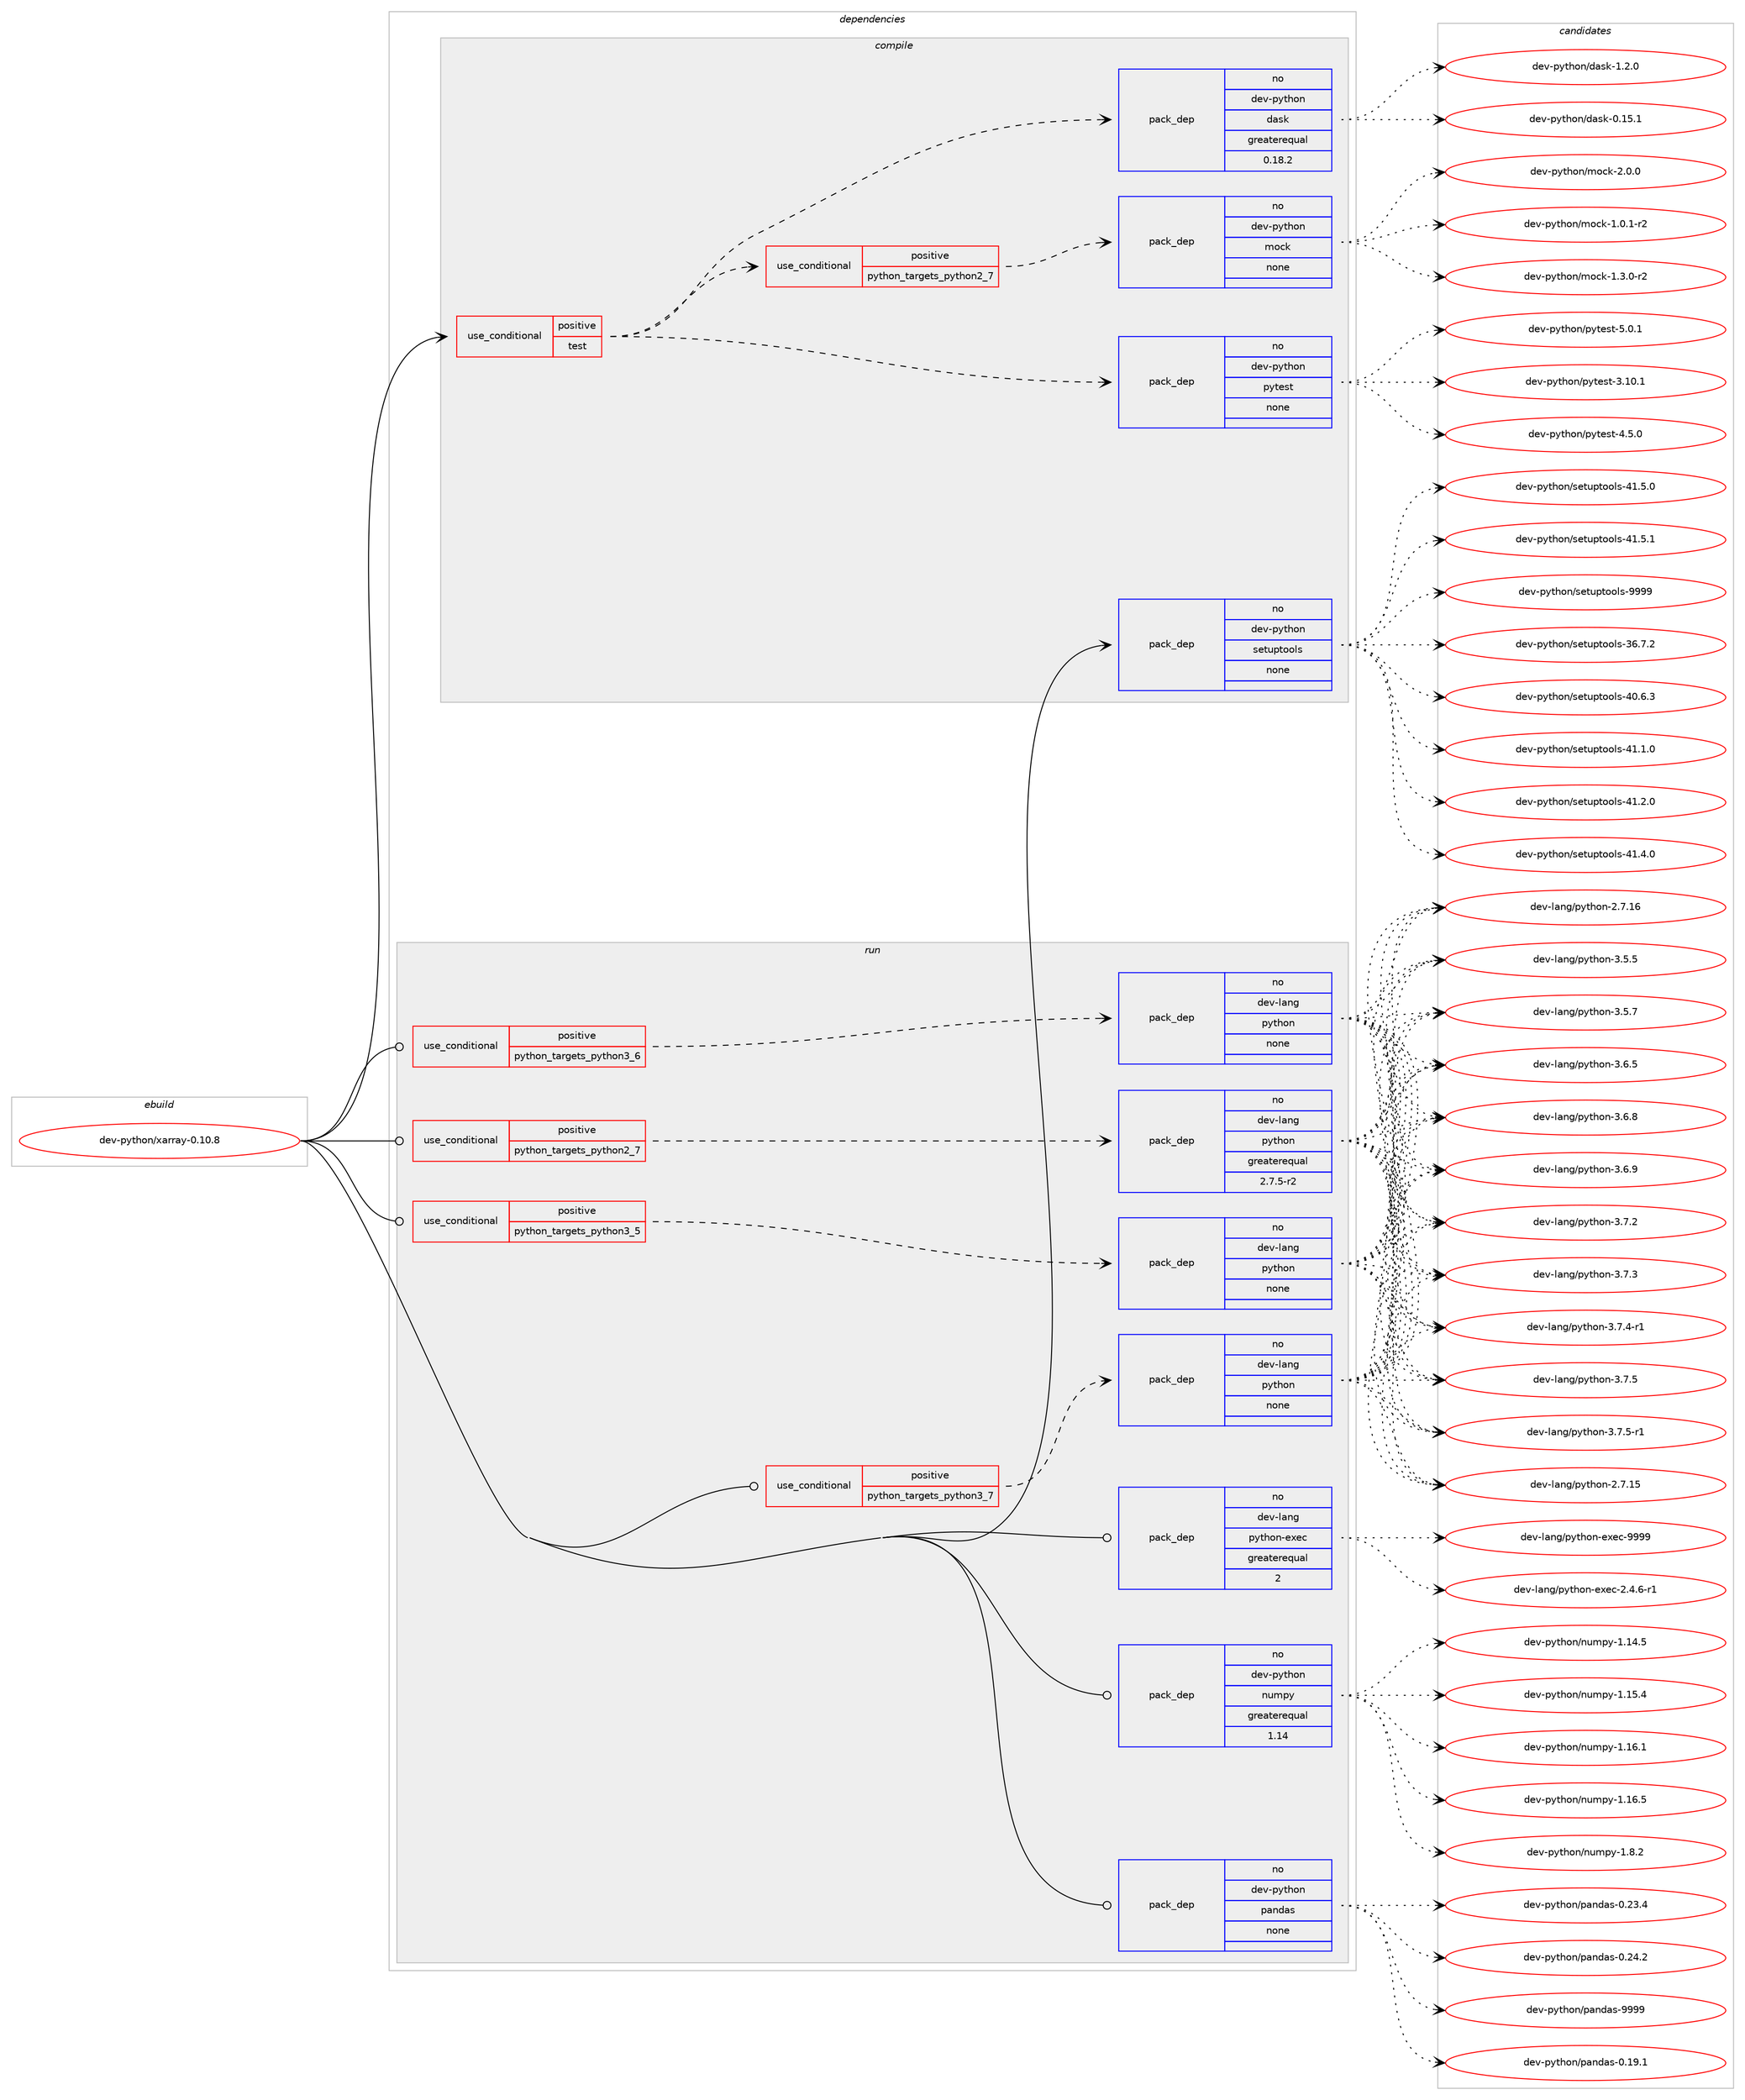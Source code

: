 digraph prolog {

# *************
# Graph options
# *************

newrank=true;
concentrate=true;
compound=true;
graph [rankdir=LR,fontname=Helvetica,fontsize=10,ranksep=1.5];#, ranksep=2.5, nodesep=0.2];
edge  [arrowhead=vee];
node  [fontname=Helvetica,fontsize=10];

# **********
# The ebuild
# **********

subgraph cluster_leftcol {
color=gray;
rank=same;
label=<<i>ebuild</i>>;
id [label="dev-python/xarray-0.10.8", color=red, width=4, href="../dev-python/xarray-0.10.8.svg"];
}

# ****************
# The dependencies
# ****************

subgraph cluster_midcol {
color=gray;
label=<<i>dependencies</i>>;
subgraph cluster_compile {
fillcolor="#eeeeee";
style=filled;
label=<<i>compile</i>>;
subgraph cond151629 {
dependency644437 [label=<<TABLE BORDER="0" CELLBORDER="1" CELLSPACING="0" CELLPADDING="4"><TR><TD ROWSPAN="3" CELLPADDING="10">use_conditional</TD></TR><TR><TD>positive</TD></TR><TR><TD>test</TD></TR></TABLE>>, shape=none, color=red];
subgraph pack480919 {
dependency644438 [label=<<TABLE BORDER="0" CELLBORDER="1" CELLSPACING="0" CELLPADDING="4" WIDTH="220"><TR><TD ROWSPAN="6" CELLPADDING="30">pack_dep</TD></TR><TR><TD WIDTH="110">no</TD></TR><TR><TD>dev-python</TD></TR><TR><TD>dask</TD></TR><TR><TD>greaterequal</TD></TR><TR><TD>0.18.2</TD></TR></TABLE>>, shape=none, color=blue];
}
dependency644437:e -> dependency644438:w [weight=20,style="dashed",arrowhead="vee"];
subgraph pack480920 {
dependency644439 [label=<<TABLE BORDER="0" CELLBORDER="1" CELLSPACING="0" CELLPADDING="4" WIDTH="220"><TR><TD ROWSPAN="6" CELLPADDING="30">pack_dep</TD></TR><TR><TD WIDTH="110">no</TD></TR><TR><TD>dev-python</TD></TR><TR><TD>pytest</TD></TR><TR><TD>none</TD></TR><TR><TD></TD></TR></TABLE>>, shape=none, color=blue];
}
dependency644437:e -> dependency644439:w [weight=20,style="dashed",arrowhead="vee"];
subgraph cond151630 {
dependency644440 [label=<<TABLE BORDER="0" CELLBORDER="1" CELLSPACING="0" CELLPADDING="4"><TR><TD ROWSPAN="3" CELLPADDING="10">use_conditional</TD></TR><TR><TD>positive</TD></TR><TR><TD>python_targets_python2_7</TD></TR></TABLE>>, shape=none, color=red];
subgraph pack480921 {
dependency644441 [label=<<TABLE BORDER="0" CELLBORDER="1" CELLSPACING="0" CELLPADDING="4" WIDTH="220"><TR><TD ROWSPAN="6" CELLPADDING="30">pack_dep</TD></TR><TR><TD WIDTH="110">no</TD></TR><TR><TD>dev-python</TD></TR><TR><TD>mock</TD></TR><TR><TD>none</TD></TR><TR><TD></TD></TR></TABLE>>, shape=none, color=blue];
}
dependency644440:e -> dependency644441:w [weight=20,style="dashed",arrowhead="vee"];
}
dependency644437:e -> dependency644440:w [weight=20,style="dashed",arrowhead="vee"];
}
id:e -> dependency644437:w [weight=20,style="solid",arrowhead="vee"];
subgraph pack480922 {
dependency644442 [label=<<TABLE BORDER="0" CELLBORDER="1" CELLSPACING="0" CELLPADDING="4" WIDTH="220"><TR><TD ROWSPAN="6" CELLPADDING="30">pack_dep</TD></TR><TR><TD WIDTH="110">no</TD></TR><TR><TD>dev-python</TD></TR><TR><TD>setuptools</TD></TR><TR><TD>none</TD></TR><TR><TD></TD></TR></TABLE>>, shape=none, color=blue];
}
id:e -> dependency644442:w [weight=20,style="solid",arrowhead="vee"];
}
subgraph cluster_compileandrun {
fillcolor="#eeeeee";
style=filled;
label=<<i>compile and run</i>>;
}
subgraph cluster_run {
fillcolor="#eeeeee";
style=filled;
label=<<i>run</i>>;
subgraph cond151631 {
dependency644443 [label=<<TABLE BORDER="0" CELLBORDER="1" CELLSPACING="0" CELLPADDING="4"><TR><TD ROWSPAN="3" CELLPADDING="10">use_conditional</TD></TR><TR><TD>positive</TD></TR><TR><TD>python_targets_python2_7</TD></TR></TABLE>>, shape=none, color=red];
subgraph pack480923 {
dependency644444 [label=<<TABLE BORDER="0" CELLBORDER="1" CELLSPACING="0" CELLPADDING="4" WIDTH="220"><TR><TD ROWSPAN="6" CELLPADDING="30">pack_dep</TD></TR><TR><TD WIDTH="110">no</TD></TR><TR><TD>dev-lang</TD></TR><TR><TD>python</TD></TR><TR><TD>greaterequal</TD></TR><TR><TD>2.7.5-r2</TD></TR></TABLE>>, shape=none, color=blue];
}
dependency644443:e -> dependency644444:w [weight=20,style="dashed",arrowhead="vee"];
}
id:e -> dependency644443:w [weight=20,style="solid",arrowhead="odot"];
subgraph cond151632 {
dependency644445 [label=<<TABLE BORDER="0" CELLBORDER="1" CELLSPACING="0" CELLPADDING="4"><TR><TD ROWSPAN="3" CELLPADDING="10">use_conditional</TD></TR><TR><TD>positive</TD></TR><TR><TD>python_targets_python3_5</TD></TR></TABLE>>, shape=none, color=red];
subgraph pack480924 {
dependency644446 [label=<<TABLE BORDER="0" CELLBORDER="1" CELLSPACING="0" CELLPADDING="4" WIDTH="220"><TR><TD ROWSPAN="6" CELLPADDING="30">pack_dep</TD></TR><TR><TD WIDTH="110">no</TD></TR><TR><TD>dev-lang</TD></TR><TR><TD>python</TD></TR><TR><TD>none</TD></TR><TR><TD></TD></TR></TABLE>>, shape=none, color=blue];
}
dependency644445:e -> dependency644446:w [weight=20,style="dashed",arrowhead="vee"];
}
id:e -> dependency644445:w [weight=20,style="solid",arrowhead="odot"];
subgraph cond151633 {
dependency644447 [label=<<TABLE BORDER="0" CELLBORDER="1" CELLSPACING="0" CELLPADDING="4"><TR><TD ROWSPAN="3" CELLPADDING="10">use_conditional</TD></TR><TR><TD>positive</TD></TR><TR><TD>python_targets_python3_6</TD></TR></TABLE>>, shape=none, color=red];
subgraph pack480925 {
dependency644448 [label=<<TABLE BORDER="0" CELLBORDER="1" CELLSPACING="0" CELLPADDING="4" WIDTH="220"><TR><TD ROWSPAN="6" CELLPADDING="30">pack_dep</TD></TR><TR><TD WIDTH="110">no</TD></TR><TR><TD>dev-lang</TD></TR><TR><TD>python</TD></TR><TR><TD>none</TD></TR><TR><TD></TD></TR></TABLE>>, shape=none, color=blue];
}
dependency644447:e -> dependency644448:w [weight=20,style="dashed",arrowhead="vee"];
}
id:e -> dependency644447:w [weight=20,style="solid",arrowhead="odot"];
subgraph cond151634 {
dependency644449 [label=<<TABLE BORDER="0" CELLBORDER="1" CELLSPACING="0" CELLPADDING="4"><TR><TD ROWSPAN="3" CELLPADDING="10">use_conditional</TD></TR><TR><TD>positive</TD></TR><TR><TD>python_targets_python3_7</TD></TR></TABLE>>, shape=none, color=red];
subgraph pack480926 {
dependency644450 [label=<<TABLE BORDER="0" CELLBORDER="1" CELLSPACING="0" CELLPADDING="4" WIDTH="220"><TR><TD ROWSPAN="6" CELLPADDING="30">pack_dep</TD></TR><TR><TD WIDTH="110">no</TD></TR><TR><TD>dev-lang</TD></TR><TR><TD>python</TD></TR><TR><TD>none</TD></TR><TR><TD></TD></TR></TABLE>>, shape=none, color=blue];
}
dependency644449:e -> dependency644450:w [weight=20,style="dashed",arrowhead="vee"];
}
id:e -> dependency644449:w [weight=20,style="solid",arrowhead="odot"];
subgraph pack480927 {
dependency644451 [label=<<TABLE BORDER="0" CELLBORDER="1" CELLSPACING="0" CELLPADDING="4" WIDTH="220"><TR><TD ROWSPAN="6" CELLPADDING="30">pack_dep</TD></TR><TR><TD WIDTH="110">no</TD></TR><TR><TD>dev-lang</TD></TR><TR><TD>python-exec</TD></TR><TR><TD>greaterequal</TD></TR><TR><TD>2</TD></TR></TABLE>>, shape=none, color=blue];
}
id:e -> dependency644451:w [weight=20,style="solid",arrowhead="odot"];
subgraph pack480928 {
dependency644452 [label=<<TABLE BORDER="0" CELLBORDER="1" CELLSPACING="0" CELLPADDING="4" WIDTH="220"><TR><TD ROWSPAN="6" CELLPADDING="30">pack_dep</TD></TR><TR><TD WIDTH="110">no</TD></TR><TR><TD>dev-python</TD></TR><TR><TD>numpy</TD></TR><TR><TD>greaterequal</TD></TR><TR><TD>1.14</TD></TR></TABLE>>, shape=none, color=blue];
}
id:e -> dependency644452:w [weight=20,style="solid",arrowhead="odot"];
subgraph pack480929 {
dependency644453 [label=<<TABLE BORDER="0" CELLBORDER="1" CELLSPACING="0" CELLPADDING="4" WIDTH="220"><TR><TD ROWSPAN="6" CELLPADDING="30">pack_dep</TD></TR><TR><TD WIDTH="110">no</TD></TR><TR><TD>dev-python</TD></TR><TR><TD>pandas</TD></TR><TR><TD>none</TD></TR><TR><TD></TD></TR></TABLE>>, shape=none, color=blue];
}
id:e -> dependency644453:w [weight=20,style="solid",arrowhead="odot"];
}
}

# **************
# The candidates
# **************

subgraph cluster_choices {
rank=same;
color=gray;
label=<<i>candidates</i>>;

subgraph choice480919 {
color=black;
nodesep=1;
choice10010111845112121116104111110471009711510745484649534649 [label="dev-python/dask-0.15.1", color=red, width=4,href="../dev-python/dask-0.15.1.svg"];
choice100101118451121211161041111104710097115107454946504648 [label="dev-python/dask-1.2.0", color=red, width=4,href="../dev-python/dask-1.2.0.svg"];
dependency644438:e -> choice10010111845112121116104111110471009711510745484649534649:w [style=dotted,weight="100"];
dependency644438:e -> choice100101118451121211161041111104710097115107454946504648:w [style=dotted,weight="100"];
}
subgraph choice480920 {
color=black;
nodesep=1;
choice100101118451121211161041111104711212111610111511645514649484649 [label="dev-python/pytest-3.10.1", color=red, width=4,href="../dev-python/pytest-3.10.1.svg"];
choice1001011184511212111610411111047112121116101115116455246534648 [label="dev-python/pytest-4.5.0", color=red, width=4,href="../dev-python/pytest-4.5.0.svg"];
choice1001011184511212111610411111047112121116101115116455346484649 [label="dev-python/pytest-5.0.1", color=red, width=4,href="../dev-python/pytest-5.0.1.svg"];
dependency644439:e -> choice100101118451121211161041111104711212111610111511645514649484649:w [style=dotted,weight="100"];
dependency644439:e -> choice1001011184511212111610411111047112121116101115116455246534648:w [style=dotted,weight="100"];
dependency644439:e -> choice1001011184511212111610411111047112121116101115116455346484649:w [style=dotted,weight="100"];
}
subgraph choice480921 {
color=black;
nodesep=1;
choice1001011184511212111610411111047109111991074549464846494511450 [label="dev-python/mock-1.0.1-r2", color=red, width=4,href="../dev-python/mock-1.0.1-r2.svg"];
choice1001011184511212111610411111047109111991074549465146484511450 [label="dev-python/mock-1.3.0-r2", color=red, width=4,href="../dev-python/mock-1.3.0-r2.svg"];
choice100101118451121211161041111104710911199107455046484648 [label="dev-python/mock-2.0.0", color=red, width=4,href="../dev-python/mock-2.0.0.svg"];
dependency644441:e -> choice1001011184511212111610411111047109111991074549464846494511450:w [style=dotted,weight="100"];
dependency644441:e -> choice1001011184511212111610411111047109111991074549465146484511450:w [style=dotted,weight="100"];
dependency644441:e -> choice100101118451121211161041111104710911199107455046484648:w [style=dotted,weight="100"];
}
subgraph choice480922 {
color=black;
nodesep=1;
choice100101118451121211161041111104711510111611711211611111110811545515446554650 [label="dev-python/setuptools-36.7.2", color=red, width=4,href="../dev-python/setuptools-36.7.2.svg"];
choice100101118451121211161041111104711510111611711211611111110811545524846544651 [label="dev-python/setuptools-40.6.3", color=red, width=4,href="../dev-python/setuptools-40.6.3.svg"];
choice100101118451121211161041111104711510111611711211611111110811545524946494648 [label="dev-python/setuptools-41.1.0", color=red, width=4,href="../dev-python/setuptools-41.1.0.svg"];
choice100101118451121211161041111104711510111611711211611111110811545524946504648 [label="dev-python/setuptools-41.2.0", color=red, width=4,href="../dev-python/setuptools-41.2.0.svg"];
choice100101118451121211161041111104711510111611711211611111110811545524946524648 [label="dev-python/setuptools-41.4.0", color=red, width=4,href="../dev-python/setuptools-41.4.0.svg"];
choice100101118451121211161041111104711510111611711211611111110811545524946534648 [label="dev-python/setuptools-41.5.0", color=red, width=4,href="../dev-python/setuptools-41.5.0.svg"];
choice100101118451121211161041111104711510111611711211611111110811545524946534649 [label="dev-python/setuptools-41.5.1", color=red, width=4,href="../dev-python/setuptools-41.5.1.svg"];
choice10010111845112121116104111110471151011161171121161111111081154557575757 [label="dev-python/setuptools-9999", color=red, width=4,href="../dev-python/setuptools-9999.svg"];
dependency644442:e -> choice100101118451121211161041111104711510111611711211611111110811545515446554650:w [style=dotted,weight="100"];
dependency644442:e -> choice100101118451121211161041111104711510111611711211611111110811545524846544651:w [style=dotted,weight="100"];
dependency644442:e -> choice100101118451121211161041111104711510111611711211611111110811545524946494648:w [style=dotted,weight="100"];
dependency644442:e -> choice100101118451121211161041111104711510111611711211611111110811545524946504648:w [style=dotted,weight="100"];
dependency644442:e -> choice100101118451121211161041111104711510111611711211611111110811545524946524648:w [style=dotted,weight="100"];
dependency644442:e -> choice100101118451121211161041111104711510111611711211611111110811545524946534648:w [style=dotted,weight="100"];
dependency644442:e -> choice100101118451121211161041111104711510111611711211611111110811545524946534649:w [style=dotted,weight="100"];
dependency644442:e -> choice10010111845112121116104111110471151011161171121161111111081154557575757:w [style=dotted,weight="100"];
}
subgraph choice480923 {
color=black;
nodesep=1;
choice10010111845108971101034711212111610411111045504655464953 [label="dev-lang/python-2.7.15", color=red, width=4,href="../dev-lang/python-2.7.15.svg"];
choice10010111845108971101034711212111610411111045504655464954 [label="dev-lang/python-2.7.16", color=red, width=4,href="../dev-lang/python-2.7.16.svg"];
choice100101118451089711010347112121116104111110455146534653 [label="dev-lang/python-3.5.5", color=red, width=4,href="../dev-lang/python-3.5.5.svg"];
choice100101118451089711010347112121116104111110455146534655 [label="dev-lang/python-3.5.7", color=red, width=4,href="../dev-lang/python-3.5.7.svg"];
choice100101118451089711010347112121116104111110455146544653 [label="dev-lang/python-3.6.5", color=red, width=4,href="../dev-lang/python-3.6.5.svg"];
choice100101118451089711010347112121116104111110455146544656 [label="dev-lang/python-3.6.8", color=red, width=4,href="../dev-lang/python-3.6.8.svg"];
choice100101118451089711010347112121116104111110455146544657 [label="dev-lang/python-3.6.9", color=red, width=4,href="../dev-lang/python-3.6.9.svg"];
choice100101118451089711010347112121116104111110455146554650 [label="dev-lang/python-3.7.2", color=red, width=4,href="../dev-lang/python-3.7.2.svg"];
choice100101118451089711010347112121116104111110455146554651 [label="dev-lang/python-3.7.3", color=red, width=4,href="../dev-lang/python-3.7.3.svg"];
choice1001011184510897110103471121211161041111104551465546524511449 [label="dev-lang/python-3.7.4-r1", color=red, width=4,href="../dev-lang/python-3.7.4-r1.svg"];
choice100101118451089711010347112121116104111110455146554653 [label="dev-lang/python-3.7.5", color=red, width=4,href="../dev-lang/python-3.7.5.svg"];
choice1001011184510897110103471121211161041111104551465546534511449 [label="dev-lang/python-3.7.5-r1", color=red, width=4,href="../dev-lang/python-3.7.5-r1.svg"];
dependency644444:e -> choice10010111845108971101034711212111610411111045504655464953:w [style=dotted,weight="100"];
dependency644444:e -> choice10010111845108971101034711212111610411111045504655464954:w [style=dotted,weight="100"];
dependency644444:e -> choice100101118451089711010347112121116104111110455146534653:w [style=dotted,weight="100"];
dependency644444:e -> choice100101118451089711010347112121116104111110455146534655:w [style=dotted,weight="100"];
dependency644444:e -> choice100101118451089711010347112121116104111110455146544653:w [style=dotted,weight="100"];
dependency644444:e -> choice100101118451089711010347112121116104111110455146544656:w [style=dotted,weight="100"];
dependency644444:e -> choice100101118451089711010347112121116104111110455146544657:w [style=dotted,weight="100"];
dependency644444:e -> choice100101118451089711010347112121116104111110455146554650:w [style=dotted,weight="100"];
dependency644444:e -> choice100101118451089711010347112121116104111110455146554651:w [style=dotted,weight="100"];
dependency644444:e -> choice1001011184510897110103471121211161041111104551465546524511449:w [style=dotted,weight="100"];
dependency644444:e -> choice100101118451089711010347112121116104111110455146554653:w [style=dotted,weight="100"];
dependency644444:e -> choice1001011184510897110103471121211161041111104551465546534511449:w [style=dotted,weight="100"];
}
subgraph choice480924 {
color=black;
nodesep=1;
choice10010111845108971101034711212111610411111045504655464953 [label="dev-lang/python-2.7.15", color=red, width=4,href="../dev-lang/python-2.7.15.svg"];
choice10010111845108971101034711212111610411111045504655464954 [label="dev-lang/python-2.7.16", color=red, width=4,href="../dev-lang/python-2.7.16.svg"];
choice100101118451089711010347112121116104111110455146534653 [label="dev-lang/python-3.5.5", color=red, width=4,href="../dev-lang/python-3.5.5.svg"];
choice100101118451089711010347112121116104111110455146534655 [label="dev-lang/python-3.5.7", color=red, width=4,href="../dev-lang/python-3.5.7.svg"];
choice100101118451089711010347112121116104111110455146544653 [label="dev-lang/python-3.6.5", color=red, width=4,href="../dev-lang/python-3.6.5.svg"];
choice100101118451089711010347112121116104111110455146544656 [label="dev-lang/python-3.6.8", color=red, width=4,href="../dev-lang/python-3.6.8.svg"];
choice100101118451089711010347112121116104111110455146544657 [label="dev-lang/python-3.6.9", color=red, width=4,href="../dev-lang/python-3.6.9.svg"];
choice100101118451089711010347112121116104111110455146554650 [label="dev-lang/python-3.7.2", color=red, width=4,href="../dev-lang/python-3.7.2.svg"];
choice100101118451089711010347112121116104111110455146554651 [label="dev-lang/python-3.7.3", color=red, width=4,href="../dev-lang/python-3.7.3.svg"];
choice1001011184510897110103471121211161041111104551465546524511449 [label="dev-lang/python-3.7.4-r1", color=red, width=4,href="../dev-lang/python-3.7.4-r1.svg"];
choice100101118451089711010347112121116104111110455146554653 [label="dev-lang/python-3.7.5", color=red, width=4,href="../dev-lang/python-3.7.5.svg"];
choice1001011184510897110103471121211161041111104551465546534511449 [label="dev-lang/python-3.7.5-r1", color=red, width=4,href="../dev-lang/python-3.7.5-r1.svg"];
dependency644446:e -> choice10010111845108971101034711212111610411111045504655464953:w [style=dotted,weight="100"];
dependency644446:e -> choice10010111845108971101034711212111610411111045504655464954:w [style=dotted,weight="100"];
dependency644446:e -> choice100101118451089711010347112121116104111110455146534653:w [style=dotted,weight="100"];
dependency644446:e -> choice100101118451089711010347112121116104111110455146534655:w [style=dotted,weight="100"];
dependency644446:e -> choice100101118451089711010347112121116104111110455146544653:w [style=dotted,weight="100"];
dependency644446:e -> choice100101118451089711010347112121116104111110455146544656:w [style=dotted,weight="100"];
dependency644446:e -> choice100101118451089711010347112121116104111110455146544657:w [style=dotted,weight="100"];
dependency644446:e -> choice100101118451089711010347112121116104111110455146554650:w [style=dotted,weight="100"];
dependency644446:e -> choice100101118451089711010347112121116104111110455146554651:w [style=dotted,weight="100"];
dependency644446:e -> choice1001011184510897110103471121211161041111104551465546524511449:w [style=dotted,weight="100"];
dependency644446:e -> choice100101118451089711010347112121116104111110455146554653:w [style=dotted,weight="100"];
dependency644446:e -> choice1001011184510897110103471121211161041111104551465546534511449:w [style=dotted,weight="100"];
}
subgraph choice480925 {
color=black;
nodesep=1;
choice10010111845108971101034711212111610411111045504655464953 [label="dev-lang/python-2.7.15", color=red, width=4,href="../dev-lang/python-2.7.15.svg"];
choice10010111845108971101034711212111610411111045504655464954 [label="dev-lang/python-2.7.16", color=red, width=4,href="../dev-lang/python-2.7.16.svg"];
choice100101118451089711010347112121116104111110455146534653 [label="dev-lang/python-3.5.5", color=red, width=4,href="../dev-lang/python-3.5.5.svg"];
choice100101118451089711010347112121116104111110455146534655 [label="dev-lang/python-3.5.7", color=red, width=4,href="../dev-lang/python-3.5.7.svg"];
choice100101118451089711010347112121116104111110455146544653 [label="dev-lang/python-3.6.5", color=red, width=4,href="../dev-lang/python-3.6.5.svg"];
choice100101118451089711010347112121116104111110455146544656 [label="dev-lang/python-3.6.8", color=red, width=4,href="../dev-lang/python-3.6.8.svg"];
choice100101118451089711010347112121116104111110455146544657 [label="dev-lang/python-3.6.9", color=red, width=4,href="../dev-lang/python-3.6.9.svg"];
choice100101118451089711010347112121116104111110455146554650 [label="dev-lang/python-3.7.2", color=red, width=4,href="../dev-lang/python-3.7.2.svg"];
choice100101118451089711010347112121116104111110455146554651 [label="dev-lang/python-3.7.3", color=red, width=4,href="../dev-lang/python-3.7.3.svg"];
choice1001011184510897110103471121211161041111104551465546524511449 [label="dev-lang/python-3.7.4-r1", color=red, width=4,href="../dev-lang/python-3.7.4-r1.svg"];
choice100101118451089711010347112121116104111110455146554653 [label="dev-lang/python-3.7.5", color=red, width=4,href="../dev-lang/python-3.7.5.svg"];
choice1001011184510897110103471121211161041111104551465546534511449 [label="dev-lang/python-3.7.5-r1", color=red, width=4,href="../dev-lang/python-3.7.5-r1.svg"];
dependency644448:e -> choice10010111845108971101034711212111610411111045504655464953:w [style=dotted,weight="100"];
dependency644448:e -> choice10010111845108971101034711212111610411111045504655464954:w [style=dotted,weight="100"];
dependency644448:e -> choice100101118451089711010347112121116104111110455146534653:w [style=dotted,weight="100"];
dependency644448:e -> choice100101118451089711010347112121116104111110455146534655:w [style=dotted,weight="100"];
dependency644448:e -> choice100101118451089711010347112121116104111110455146544653:w [style=dotted,weight="100"];
dependency644448:e -> choice100101118451089711010347112121116104111110455146544656:w [style=dotted,weight="100"];
dependency644448:e -> choice100101118451089711010347112121116104111110455146544657:w [style=dotted,weight="100"];
dependency644448:e -> choice100101118451089711010347112121116104111110455146554650:w [style=dotted,weight="100"];
dependency644448:e -> choice100101118451089711010347112121116104111110455146554651:w [style=dotted,weight="100"];
dependency644448:e -> choice1001011184510897110103471121211161041111104551465546524511449:w [style=dotted,weight="100"];
dependency644448:e -> choice100101118451089711010347112121116104111110455146554653:w [style=dotted,weight="100"];
dependency644448:e -> choice1001011184510897110103471121211161041111104551465546534511449:w [style=dotted,weight="100"];
}
subgraph choice480926 {
color=black;
nodesep=1;
choice10010111845108971101034711212111610411111045504655464953 [label="dev-lang/python-2.7.15", color=red, width=4,href="../dev-lang/python-2.7.15.svg"];
choice10010111845108971101034711212111610411111045504655464954 [label="dev-lang/python-2.7.16", color=red, width=4,href="../dev-lang/python-2.7.16.svg"];
choice100101118451089711010347112121116104111110455146534653 [label="dev-lang/python-3.5.5", color=red, width=4,href="../dev-lang/python-3.5.5.svg"];
choice100101118451089711010347112121116104111110455146534655 [label="dev-lang/python-3.5.7", color=red, width=4,href="../dev-lang/python-3.5.7.svg"];
choice100101118451089711010347112121116104111110455146544653 [label="dev-lang/python-3.6.5", color=red, width=4,href="../dev-lang/python-3.6.5.svg"];
choice100101118451089711010347112121116104111110455146544656 [label="dev-lang/python-3.6.8", color=red, width=4,href="../dev-lang/python-3.6.8.svg"];
choice100101118451089711010347112121116104111110455146544657 [label="dev-lang/python-3.6.9", color=red, width=4,href="../dev-lang/python-3.6.9.svg"];
choice100101118451089711010347112121116104111110455146554650 [label="dev-lang/python-3.7.2", color=red, width=4,href="../dev-lang/python-3.7.2.svg"];
choice100101118451089711010347112121116104111110455146554651 [label="dev-lang/python-3.7.3", color=red, width=4,href="../dev-lang/python-3.7.3.svg"];
choice1001011184510897110103471121211161041111104551465546524511449 [label="dev-lang/python-3.7.4-r1", color=red, width=4,href="../dev-lang/python-3.7.4-r1.svg"];
choice100101118451089711010347112121116104111110455146554653 [label="dev-lang/python-3.7.5", color=red, width=4,href="../dev-lang/python-3.7.5.svg"];
choice1001011184510897110103471121211161041111104551465546534511449 [label="dev-lang/python-3.7.5-r1", color=red, width=4,href="../dev-lang/python-3.7.5-r1.svg"];
dependency644450:e -> choice10010111845108971101034711212111610411111045504655464953:w [style=dotted,weight="100"];
dependency644450:e -> choice10010111845108971101034711212111610411111045504655464954:w [style=dotted,weight="100"];
dependency644450:e -> choice100101118451089711010347112121116104111110455146534653:w [style=dotted,weight="100"];
dependency644450:e -> choice100101118451089711010347112121116104111110455146534655:w [style=dotted,weight="100"];
dependency644450:e -> choice100101118451089711010347112121116104111110455146544653:w [style=dotted,weight="100"];
dependency644450:e -> choice100101118451089711010347112121116104111110455146544656:w [style=dotted,weight="100"];
dependency644450:e -> choice100101118451089711010347112121116104111110455146544657:w [style=dotted,weight="100"];
dependency644450:e -> choice100101118451089711010347112121116104111110455146554650:w [style=dotted,weight="100"];
dependency644450:e -> choice100101118451089711010347112121116104111110455146554651:w [style=dotted,weight="100"];
dependency644450:e -> choice1001011184510897110103471121211161041111104551465546524511449:w [style=dotted,weight="100"];
dependency644450:e -> choice100101118451089711010347112121116104111110455146554653:w [style=dotted,weight="100"];
dependency644450:e -> choice1001011184510897110103471121211161041111104551465546534511449:w [style=dotted,weight="100"];
}
subgraph choice480927 {
color=black;
nodesep=1;
choice10010111845108971101034711212111610411111045101120101994550465246544511449 [label="dev-lang/python-exec-2.4.6-r1", color=red, width=4,href="../dev-lang/python-exec-2.4.6-r1.svg"];
choice10010111845108971101034711212111610411111045101120101994557575757 [label="dev-lang/python-exec-9999", color=red, width=4,href="../dev-lang/python-exec-9999.svg"];
dependency644451:e -> choice10010111845108971101034711212111610411111045101120101994550465246544511449:w [style=dotted,weight="100"];
dependency644451:e -> choice10010111845108971101034711212111610411111045101120101994557575757:w [style=dotted,weight="100"];
}
subgraph choice480928 {
color=black;
nodesep=1;
choice100101118451121211161041111104711011710911212145494649524653 [label="dev-python/numpy-1.14.5", color=red, width=4,href="../dev-python/numpy-1.14.5.svg"];
choice100101118451121211161041111104711011710911212145494649534652 [label="dev-python/numpy-1.15.4", color=red, width=4,href="../dev-python/numpy-1.15.4.svg"];
choice100101118451121211161041111104711011710911212145494649544649 [label="dev-python/numpy-1.16.1", color=red, width=4,href="../dev-python/numpy-1.16.1.svg"];
choice100101118451121211161041111104711011710911212145494649544653 [label="dev-python/numpy-1.16.5", color=red, width=4,href="../dev-python/numpy-1.16.5.svg"];
choice1001011184511212111610411111047110117109112121454946564650 [label="dev-python/numpy-1.8.2", color=red, width=4,href="../dev-python/numpy-1.8.2.svg"];
dependency644452:e -> choice100101118451121211161041111104711011710911212145494649524653:w [style=dotted,weight="100"];
dependency644452:e -> choice100101118451121211161041111104711011710911212145494649534652:w [style=dotted,weight="100"];
dependency644452:e -> choice100101118451121211161041111104711011710911212145494649544649:w [style=dotted,weight="100"];
dependency644452:e -> choice100101118451121211161041111104711011710911212145494649544653:w [style=dotted,weight="100"];
dependency644452:e -> choice1001011184511212111610411111047110117109112121454946564650:w [style=dotted,weight="100"];
}
subgraph choice480929 {
color=black;
nodesep=1;
choice1001011184511212111610411111047112971101009711545484649574649 [label="dev-python/pandas-0.19.1", color=red, width=4,href="../dev-python/pandas-0.19.1.svg"];
choice1001011184511212111610411111047112971101009711545484650514652 [label="dev-python/pandas-0.23.4", color=red, width=4,href="../dev-python/pandas-0.23.4.svg"];
choice1001011184511212111610411111047112971101009711545484650524650 [label="dev-python/pandas-0.24.2", color=red, width=4,href="../dev-python/pandas-0.24.2.svg"];
choice100101118451121211161041111104711297110100971154557575757 [label="dev-python/pandas-9999", color=red, width=4,href="../dev-python/pandas-9999.svg"];
dependency644453:e -> choice1001011184511212111610411111047112971101009711545484649574649:w [style=dotted,weight="100"];
dependency644453:e -> choice1001011184511212111610411111047112971101009711545484650514652:w [style=dotted,weight="100"];
dependency644453:e -> choice1001011184511212111610411111047112971101009711545484650524650:w [style=dotted,weight="100"];
dependency644453:e -> choice100101118451121211161041111104711297110100971154557575757:w [style=dotted,weight="100"];
}
}

}

